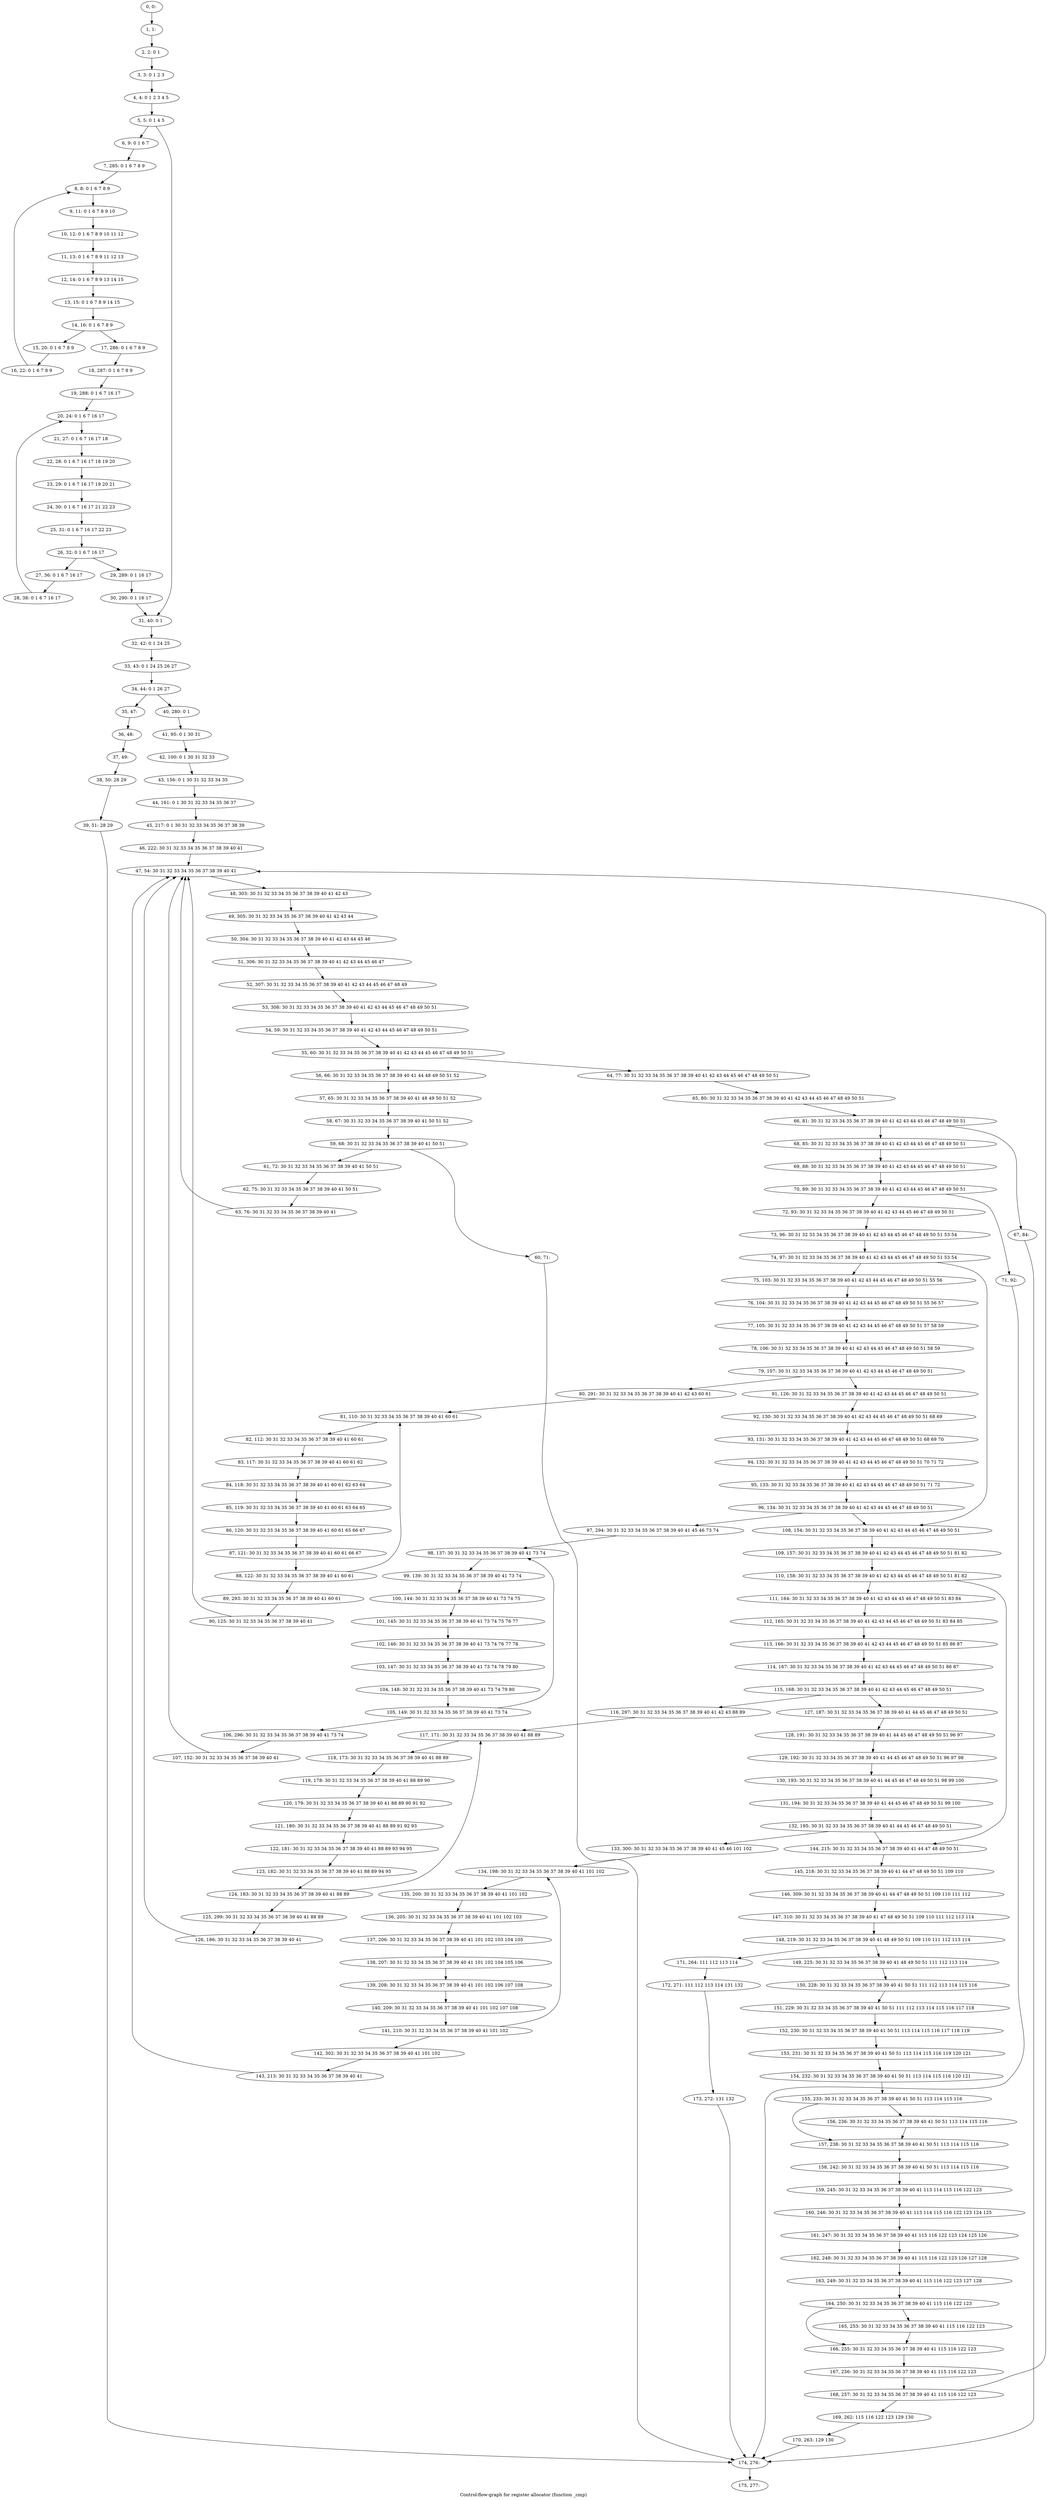 digraph G {
graph [label="Control-flow-graph for register allocator (function _cmp)"]
0[label="0, 0: "];
1[label="1, 1: "];
2[label="2, 2: 0 1 "];
3[label="3, 3: 0 1 2 3 "];
4[label="4, 4: 0 1 2 3 4 5 "];
5[label="5, 5: 0 1 4 5 "];
6[label="6, 9: 0 1 6 7 "];
7[label="7, 285: 0 1 6 7 8 9 "];
8[label="8, 8: 0 1 6 7 8 9 "];
9[label="9, 11: 0 1 6 7 8 9 10 "];
10[label="10, 12: 0 1 6 7 8 9 10 11 12 "];
11[label="11, 13: 0 1 6 7 8 9 11 12 13 "];
12[label="12, 14: 0 1 6 7 8 9 13 14 15 "];
13[label="13, 15: 0 1 6 7 8 9 14 15 "];
14[label="14, 16: 0 1 6 7 8 9 "];
15[label="15, 20: 0 1 6 7 8 9 "];
16[label="16, 22: 0 1 6 7 8 9 "];
17[label="17, 286: 0 1 6 7 8 9 "];
18[label="18, 287: 0 1 6 7 8 9 "];
19[label="19, 288: 0 1 6 7 16 17 "];
20[label="20, 24: 0 1 6 7 16 17 "];
21[label="21, 27: 0 1 6 7 16 17 18 "];
22[label="22, 28: 0 1 6 7 16 17 18 19 20 "];
23[label="23, 29: 0 1 6 7 16 17 19 20 21 "];
24[label="24, 30: 0 1 6 7 16 17 21 22 23 "];
25[label="25, 31: 0 1 6 7 16 17 22 23 "];
26[label="26, 32: 0 1 6 7 16 17 "];
27[label="27, 36: 0 1 6 7 16 17 "];
28[label="28, 38: 0 1 6 7 16 17 "];
29[label="29, 289: 0 1 16 17 "];
30[label="30, 290: 0 1 16 17 "];
31[label="31, 40: 0 1 "];
32[label="32, 42: 0 1 24 25 "];
33[label="33, 43: 0 1 24 25 26 27 "];
34[label="34, 44: 0 1 26 27 "];
35[label="35, 47: "];
36[label="36, 48: "];
37[label="37, 49: "];
38[label="38, 50: 28 29 "];
39[label="39, 51: 28 29 "];
40[label="40, 280: 0 1 "];
41[label="41, 95: 0 1 30 31 "];
42[label="42, 100: 0 1 30 31 32 33 "];
43[label="43, 156: 0 1 30 31 32 33 34 35 "];
44[label="44, 161: 0 1 30 31 32 33 34 35 36 37 "];
45[label="45, 217: 0 1 30 31 32 33 34 35 36 37 38 39 "];
46[label="46, 222: 30 31 32 33 34 35 36 37 38 39 40 41 "];
47[label="47, 54: 30 31 32 33 34 35 36 37 38 39 40 41 "];
48[label="48, 303: 30 31 32 33 34 35 36 37 38 39 40 41 42 43 "];
49[label="49, 305: 30 31 32 33 34 35 36 37 38 39 40 41 42 43 44 "];
50[label="50, 304: 30 31 32 33 34 35 36 37 38 39 40 41 42 43 44 45 46 "];
51[label="51, 306: 30 31 32 33 34 35 36 37 38 39 40 41 42 43 44 45 46 47 "];
52[label="52, 307: 30 31 32 33 34 35 36 37 38 39 40 41 42 43 44 45 46 47 48 49 "];
53[label="53, 308: 30 31 32 33 34 35 36 37 38 39 40 41 42 43 44 45 46 47 48 49 50 51 "];
54[label="54, 59: 30 31 32 33 34 35 36 37 38 39 40 41 42 43 44 45 46 47 48 49 50 51 "];
55[label="55, 60: 30 31 32 33 34 35 36 37 38 39 40 41 42 43 44 45 46 47 48 49 50 51 "];
56[label="56, 66: 30 31 32 33 34 35 36 37 38 39 40 41 44 48 49 50 51 52 "];
57[label="57, 65: 30 31 32 33 34 35 36 37 38 39 40 41 48 49 50 51 52 "];
58[label="58, 67: 30 31 32 33 34 35 36 37 38 39 40 41 50 51 52 "];
59[label="59, 68: 30 31 32 33 34 35 36 37 38 39 40 41 50 51 "];
60[label="60, 71: "];
61[label="61, 72: 30 31 32 33 34 35 36 37 38 39 40 41 50 51 "];
62[label="62, 75: 30 31 32 33 34 35 36 37 38 39 40 41 50 51 "];
63[label="63, 76: 30 31 32 33 34 35 36 37 38 39 40 41 "];
64[label="64, 77: 30 31 32 33 34 35 36 37 38 39 40 41 42 43 44 45 46 47 48 49 50 51 "];
65[label="65, 80: 30 31 32 33 34 35 36 37 38 39 40 41 42 43 44 45 46 47 48 49 50 51 "];
66[label="66, 81: 30 31 32 33 34 35 36 37 38 39 40 41 42 43 44 45 46 47 48 49 50 51 "];
67[label="67, 84: "];
68[label="68, 85: 30 31 32 33 34 35 36 37 38 39 40 41 42 43 44 45 46 47 48 49 50 51 "];
69[label="69, 88: 30 31 32 33 34 35 36 37 38 39 40 41 42 43 44 45 46 47 48 49 50 51 "];
70[label="70, 89: 30 31 32 33 34 35 36 37 38 39 40 41 42 43 44 45 46 47 48 49 50 51 "];
71[label="71, 92: "];
72[label="72, 93: 30 31 32 33 34 35 36 37 38 39 40 41 42 43 44 45 46 47 48 49 50 51 "];
73[label="73, 96: 30 31 32 33 34 35 36 37 38 39 40 41 42 43 44 45 46 47 48 49 50 51 53 54 "];
74[label="74, 97: 30 31 32 33 34 35 36 37 38 39 40 41 42 43 44 45 46 47 48 49 50 51 53 54 "];
75[label="75, 103: 30 31 32 33 34 35 36 37 38 39 40 41 42 43 44 45 46 47 48 49 50 51 55 56 "];
76[label="76, 104: 30 31 32 33 34 35 36 37 38 39 40 41 42 43 44 45 46 47 48 49 50 51 55 56 57 "];
77[label="77, 105: 30 31 32 33 34 35 36 37 38 39 40 41 42 43 44 45 46 47 48 49 50 51 57 58 59 "];
78[label="78, 106: 30 31 32 33 34 35 36 37 38 39 40 41 42 43 44 45 46 47 48 49 50 51 58 59 "];
79[label="79, 107: 30 31 32 33 34 35 36 37 38 39 40 41 42 43 44 45 46 47 48 49 50 51 "];
80[label="80, 291: 30 31 32 33 34 35 36 37 38 39 40 41 42 43 60 61 "];
81[label="81, 110: 30 31 32 33 34 35 36 37 38 39 40 41 60 61 "];
82[label="82, 112: 30 31 32 33 34 35 36 37 38 39 40 41 60 61 "];
83[label="83, 117: 30 31 32 33 34 35 36 37 38 39 40 41 60 61 62 "];
84[label="84, 118: 30 31 32 33 34 35 36 37 38 39 40 41 60 61 62 63 64 "];
85[label="85, 119: 30 31 32 33 34 35 36 37 38 39 40 41 60 61 63 64 65 "];
86[label="86, 120: 30 31 32 33 34 35 36 37 38 39 40 41 60 61 65 66 67 "];
87[label="87, 121: 30 31 32 33 34 35 36 37 38 39 40 41 60 61 66 67 "];
88[label="88, 122: 30 31 32 33 34 35 36 37 38 39 40 41 60 61 "];
89[label="89, 293: 30 31 32 33 34 35 36 37 38 39 40 41 60 61 "];
90[label="90, 125: 30 31 32 33 34 35 36 37 38 39 40 41 "];
91[label="91, 126: 30 31 32 33 34 35 36 37 38 39 40 41 42 43 44 45 46 47 48 49 50 51 "];
92[label="92, 130: 30 31 32 33 34 35 36 37 38 39 40 41 42 43 44 45 46 47 48 49 50 51 68 69 "];
93[label="93, 131: 30 31 32 33 34 35 36 37 38 39 40 41 42 43 44 45 46 47 48 49 50 51 68 69 70 "];
94[label="94, 132: 30 31 32 33 34 35 36 37 38 39 40 41 42 43 44 45 46 47 48 49 50 51 70 71 72 "];
95[label="95, 133: 30 31 32 33 34 35 36 37 38 39 40 41 42 43 44 45 46 47 48 49 50 51 71 72 "];
96[label="96, 134: 30 31 32 33 34 35 36 37 38 39 40 41 42 43 44 45 46 47 48 49 50 51 "];
97[label="97, 294: 30 31 32 33 34 35 36 37 38 39 40 41 45 46 73 74 "];
98[label="98, 137: 30 31 32 33 34 35 36 37 38 39 40 41 73 74 "];
99[label="99, 139: 30 31 32 33 34 35 36 37 38 39 40 41 73 74 "];
100[label="100, 144: 30 31 32 33 34 35 36 37 38 39 40 41 73 74 75 "];
101[label="101, 145: 30 31 32 33 34 35 36 37 38 39 40 41 73 74 75 76 77 "];
102[label="102, 146: 30 31 32 33 34 35 36 37 38 39 40 41 73 74 76 77 78 "];
103[label="103, 147: 30 31 32 33 34 35 36 37 38 39 40 41 73 74 78 79 80 "];
104[label="104, 148: 30 31 32 33 34 35 36 37 38 39 40 41 73 74 79 80 "];
105[label="105, 149: 30 31 32 33 34 35 36 37 38 39 40 41 73 74 "];
106[label="106, 296: 30 31 32 33 34 35 36 37 38 39 40 41 73 74 "];
107[label="107, 152: 30 31 32 33 34 35 36 37 38 39 40 41 "];
108[label="108, 154: 30 31 32 33 34 35 36 37 38 39 40 41 42 43 44 45 46 47 48 49 50 51 "];
109[label="109, 157: 30 31 32 33 34 35 36 37 38 39 40 41 42 43 44 45 46 47 48 49 50 51 81 82 "];
110[label="110, 158: 30 31 32 33 34 35 36 37 38 39 40 41 42 43 44 45 46 47 48 49 50 51 81 82 "];
111[label="111, 164: 30 31 32 33 34 35 36 37 38 39 40 41 42 43 44 45 46 47 48 49 50 51 83 84 "];
112[label="112, 165: 30 31 32 33 34 35 36 37 38 39 40 41 42 43 44 45 46 47 48 49 50 51 83 84 85 "];
113[label="113, 166: 30 31 32 33 34 35 36 37 38 39 40 41 42 43 44 45 46 47 48 49 50 51 85 86 87 "];
114[label="114, 167: 30 31 32 33 34 35 36 37 38 39 40 41 42 43 44 45 46 47 48 49 50 51 86 87 "];
115[label="115, 168: 30 31 32 33 34 35 36 37 38 39 40 41 42 43 44 45 46 47 48 49 50 51 "];
116[label="116, 297: 30 31 32 33 34 35 36 37 38 39 40 41 42 43 88 89 "];
117[label="117, 171: 30 31 32 33 34 35 36 37 38 39 40 41 88 89 "];
118[label="118, 173: 30 31 32 33 34 35 36 37 38 39 40 41 88 89 "];
119[label="119, 178: 30 31 32 33 34 35 36 37 38 39 40 41 88 89 90 "];
120[label="120, 179: 30 31 32 33 34 35 36 37 38 39 40 41 88 89 90 91 92 "];
121[label="121, 180: 30 31 32 33 34 35 36 37 38 39 40 41 88 89 91 92 93 "];
122[label="122, 181: 30 31 32 33 34 35 36 37 38 39 40 41 88 89 93 94 95 "];
123[label="123, 182: 30 31 32 33 34 35 36 37 38 39 40 41 88 89 94 95 "];
124[label="124, 183: 30 31 32 33 34 35 36 37 38 39 40 41 88 89 "];
125[label="125, 299: 30 31 32 33 34 35 36 37 38 39 40 41 88 89 "];
126[label="126, 186: 30 31 32 33 34 35 36 37 38 39 40 41 "];
127[label="127, 187: 30 31 32 33 34 35 36 37 38 39 40 41 44 45 46 47 48 49 50 51 "];
128[label="128, 191: 30 31 32 33 34 35 36 37 38 39 40 41 44 45 46 47 48 49 50 51 96 97 "];
129[label="129, 192: 30 31 32 33 34 35 36 37 38 39 40 41 44 45 46 47 48 49 50 51 96 97 98 "];
130[label="130, 193: 30 31 32 33 34 35 36 37 38 39 40 41 44 45 46 47 48 49 50 51 98 99 100 "];
131[label="131, 194: 30 31 32 33 34 35 36 37 38 39 40 41 44 45 46 47 48 49 50 51 99 100 "];
132[label="132, 195: 30 31 32 33 34 35 36 37 38 39 40 41 44 45 46 47 48 49 50 51 "];
133[label="133, 300: 30 31 32 33 34 35 36 37 38 39 40 41 45 46 101 102 "];
134[label="134, 198: 30 31 32 33 34 35 36 37 38 39 40 41 101 102 "];
135[label="135, 200: 30 31 32 33 34 35 36 37 38 39 40 41 101 102 "];
136[label="136, 205: 30 31 32 33 34 35 36 37 38 39 40 41 101 102 103 "];
137[label="137, 206: 30 31 32 33 34 35 36 37 38 39 40 41 101 102 103 104 105 "];
138[label="138, 207: 30 31 32 33 34 35 36 37 38 39 40 41 101 102 104 105 106 "];
139[label="139, 208: 30 31 32 33 34 35 36 37 38 39 40 41 101 102 106 107 108 "];
140[label="140, 209: 30 31 32 33 34 35 36 37 38 39 40 41 101 102 107 108 "];
141[label="141, 210: 30 31 32 33 34 35 36 37 38 39 40 41 101 102 "];
142[label="142, 302: 30 31 32 33 34 35 36 37 38 39 40 41 101 102 "];
143[label="143, 213: 30 31 32 33 34 35 36 37 38 39 40 41 "];
144[label="144, 215: 30 31 32 33 34 35 36 37 38 39 40 41 44 47 48 49 50 51 "];
145[label="145, 218: 30 31 32 33 34 35 36 37 38 39 40 41 44 47 48 49 50 51 109 110 "];
146[label="146, 309: 30 31 32 33 34 35 36 37 38 39 40 41 44 47 48 49 50 51 109 110 111 112 "];
147[label="147, 310: 30 31 32 33 34 35 36 37 38 39 40 41 47 48 49 50 51 109 110 111 112 113 114 "];
148[label="148, 219: 30 31 32 33 34 35 36 37 38 39 40 41 48 49 50 51 109 110 111 112 113 114 "];
149[label="149, 225: 30 31 32 33 34 35 36 37 38 39 40 41 48 49 50 51 111 112 113 114 "];
150[label="150, 228: 30 31 32 33 34 35 36 37 38 39 40 41 50 51 111 112 113 114 115 116 "];
151[label="151, 229: 30 31 32 33 34 35 36 37 38 39 40 41 50 51 111 112 113 114 115 116 117 118 "];
152[label="152, 230: 30 31 32 33 34 35 36 37 38 39 40 41 50 51 113 114 115 116 117 118 119 "];
153[label="153, 231: 30 31 32 33 34 35 36 37 38 39 40 41 50 51 113 114 115 116 119 120 121 "];
154[label="154, 232: 30 31 32 33 34 35 36 37 38 39 40 41 50 51 113 114 115 116 120 121 "];
155[label="155, 233: 30 31 32 33 34 35 36 37 38 39 40 41 50 51 113 114 115 116 "];
156[label="156, 236: 30 31 32 33 34 35 36 37 38 39 40 41 50 51 113 114 115 116 "];
157[label="157, 238: 30 31 32 33 34 35 36 37 38 39 40 41 50 51 113 114 115 116 "];
158[label="158, 242: 30 31 32 33 34 35 36 37 38 39 40 41 50 51 113 114 115 116 "];
159[label="159, 245: 30 31 32 33 34 35 36 37 38 39 40 41 113 114 115 116 122 123 "];
160[label="160, 246: 30 31 32 33 34 35 36 37 38 39 40 41 113 114 115 116 122 123 124 125 "];
161[label="161, 247: 30 31 32 33 34 35 36 37 38 39 40 41 115 116 122 123 124 125 126 "];
162[label="162, 248: 30 31 32 33 34 35 36 37 38 39 40 41 115 116 122 123 126 127 128 "];
163[label="163, 249: 30 31 32 33 34 35 36 37 38 39 40 41 115 116 122 123 127 128 "];
164[label="164, 250: 30 31 32 33 34 35 36 37 38 39 40 41 115 116 122 123 "];
165[label="165, 253: 30 31 32 33 34 35 36 37 38 39 40 41 115 116 122 123 "];
166[label="166, 255: 30 31 32 33 34 35 36 37 38 39 40 41 115 116 122 123 "];
167[label="167, 256: 30 31 32 33 34 35 36 37 38 39 40 41 115 116 122 123 "];
168[label="168, 257: 30 31 32 33 34 35 36 37 38 39 40 41 115 116 122 123 "];
169[label="169, 262: 115 116 122 123 129 130 "];
170[label="170, 263: 129 130 "];
171[label="171, 264: 111 112 113 114 "];
172[label="172, 271: 111 112 113 114 131 132 "];
173[label="173, 272: 131 132 "];
174[label="174, 276: "];
175[label="175, 277: "];
0->1 ;
1->2 ;
2->3 ;
3->4 ;
4->5 ;
5->6 ;
5->31 ;
6->7 ;
7->8 ;
8->9 ;
9->10 ;
10->11 ;
11->12 ;
12->13 ;
13->14 ;
14->15 ;
14->17 ;
15->16 ;
16->8 ;
17->18 ;
18->19 ;
19->20 ;
20->21 ;
21->22 ;
22->23 ;
23->24 ;
24->25 ;
25->26 ;
26->27 ;
26->29 ;
27->28 ;
28->20 ;
29->30 ;
30->31 ;
31->32 ;
32->33 ;
33->34 ;
34->35 ;
34->40 ;
35->36 ;
36->37 ;
37->38 ;
38->39 ;
39->174 ;
40->41 ;
41->42 ;
42->43 ;
43->44 ;
44->45 ;
45->46 ;
46->47 ;
47->48 ;
48->49 ;
49->50 ;
50->51 ;
51->52 ;
52->53 ;
53->54 ;
54->55 ;
55->56 ;
55->64 ;
56->57 ;
57->58 ;
58->59 ;
59->60 ;
59->61 ;
60->174 ;
61->62 ;
62->63 ;
63->47 ;
64->65 ;
65->66 ;
66->67 ;
66->68 ;
67->174 ;
68->69 ;
69->70 ;
70->71 ;
70->72 ;
71->174 ;
72->73 ;
73->74 ;
74->75 ;
74->108 ;
75->76 ;
76->77 ;
77->78 ;
78->79 ;
79->80 ;
79->91 ;
80->81 ;
81->82 ;
82->83 ;
83->84 ;
84->85 ;
85->86 ;
86->87 ;
87->88 ;
88->89 ;
88->81 ;
89->90 ;
90->47 ;
91->92 ;
92->93 ;
93->94 ;
94->95 ;
95->96 ;
96->97 ;
96->108 ;
97->98 ;
98->99 ;
99->100 ;
100->101 ;
101->102 ;
102->103 ;
103->104 ;
104->105 ;
105->106 ;
105->98 ;
106->107 ;
107->47 ;
108->109 ;
109->110 ;
110->111 ;
110->144 ;
111->112 ;
112->113 ;
113->114 ;
114->115 ;
115->116 ;
115->127 ;
116->117 ;
117->118 ;
118->119 ;
119->120 ;
120->121 ;
121->122 ;
122->123 ;
123->124 ;
124->125 ;
124->117 ;
125->126 ;
126->47 ;
127->128 ;
128->129 ;
129->130 ;
130->131 ;
131->132 ;
132->133 ;
132->144 ;
133->134 ;
134->135 ;
135->136 ;
136->137 ;
137->138 ;
138->139 ;
139->140 ;
140->141 ;
141->142 ;
141->134 ;
142->143 ;
143->47 ;
144->145 ;
145->146 ;
146->147 ;
147->148 ;
148->149 ;
148->171 ;
149->150 ;
150->151 ;
151->152 ;
152->153 ;
153->154 ;
154->155 ;
155->156 ;
155->157 ;
156->157 ;
157->158 ;
158->159 ;
159->160 ;
160->161 ;
161->162 ;
162->163 ;
163->164 ;
164->165 ;
164->166 ;
165->166 ;
166->167 ;
167->168 ;
168->169 ;
168->47 ;
169->170 ;
170->174 ;
171->172 ;
172->173 ;
173->174 ;
174->175 ;
}
